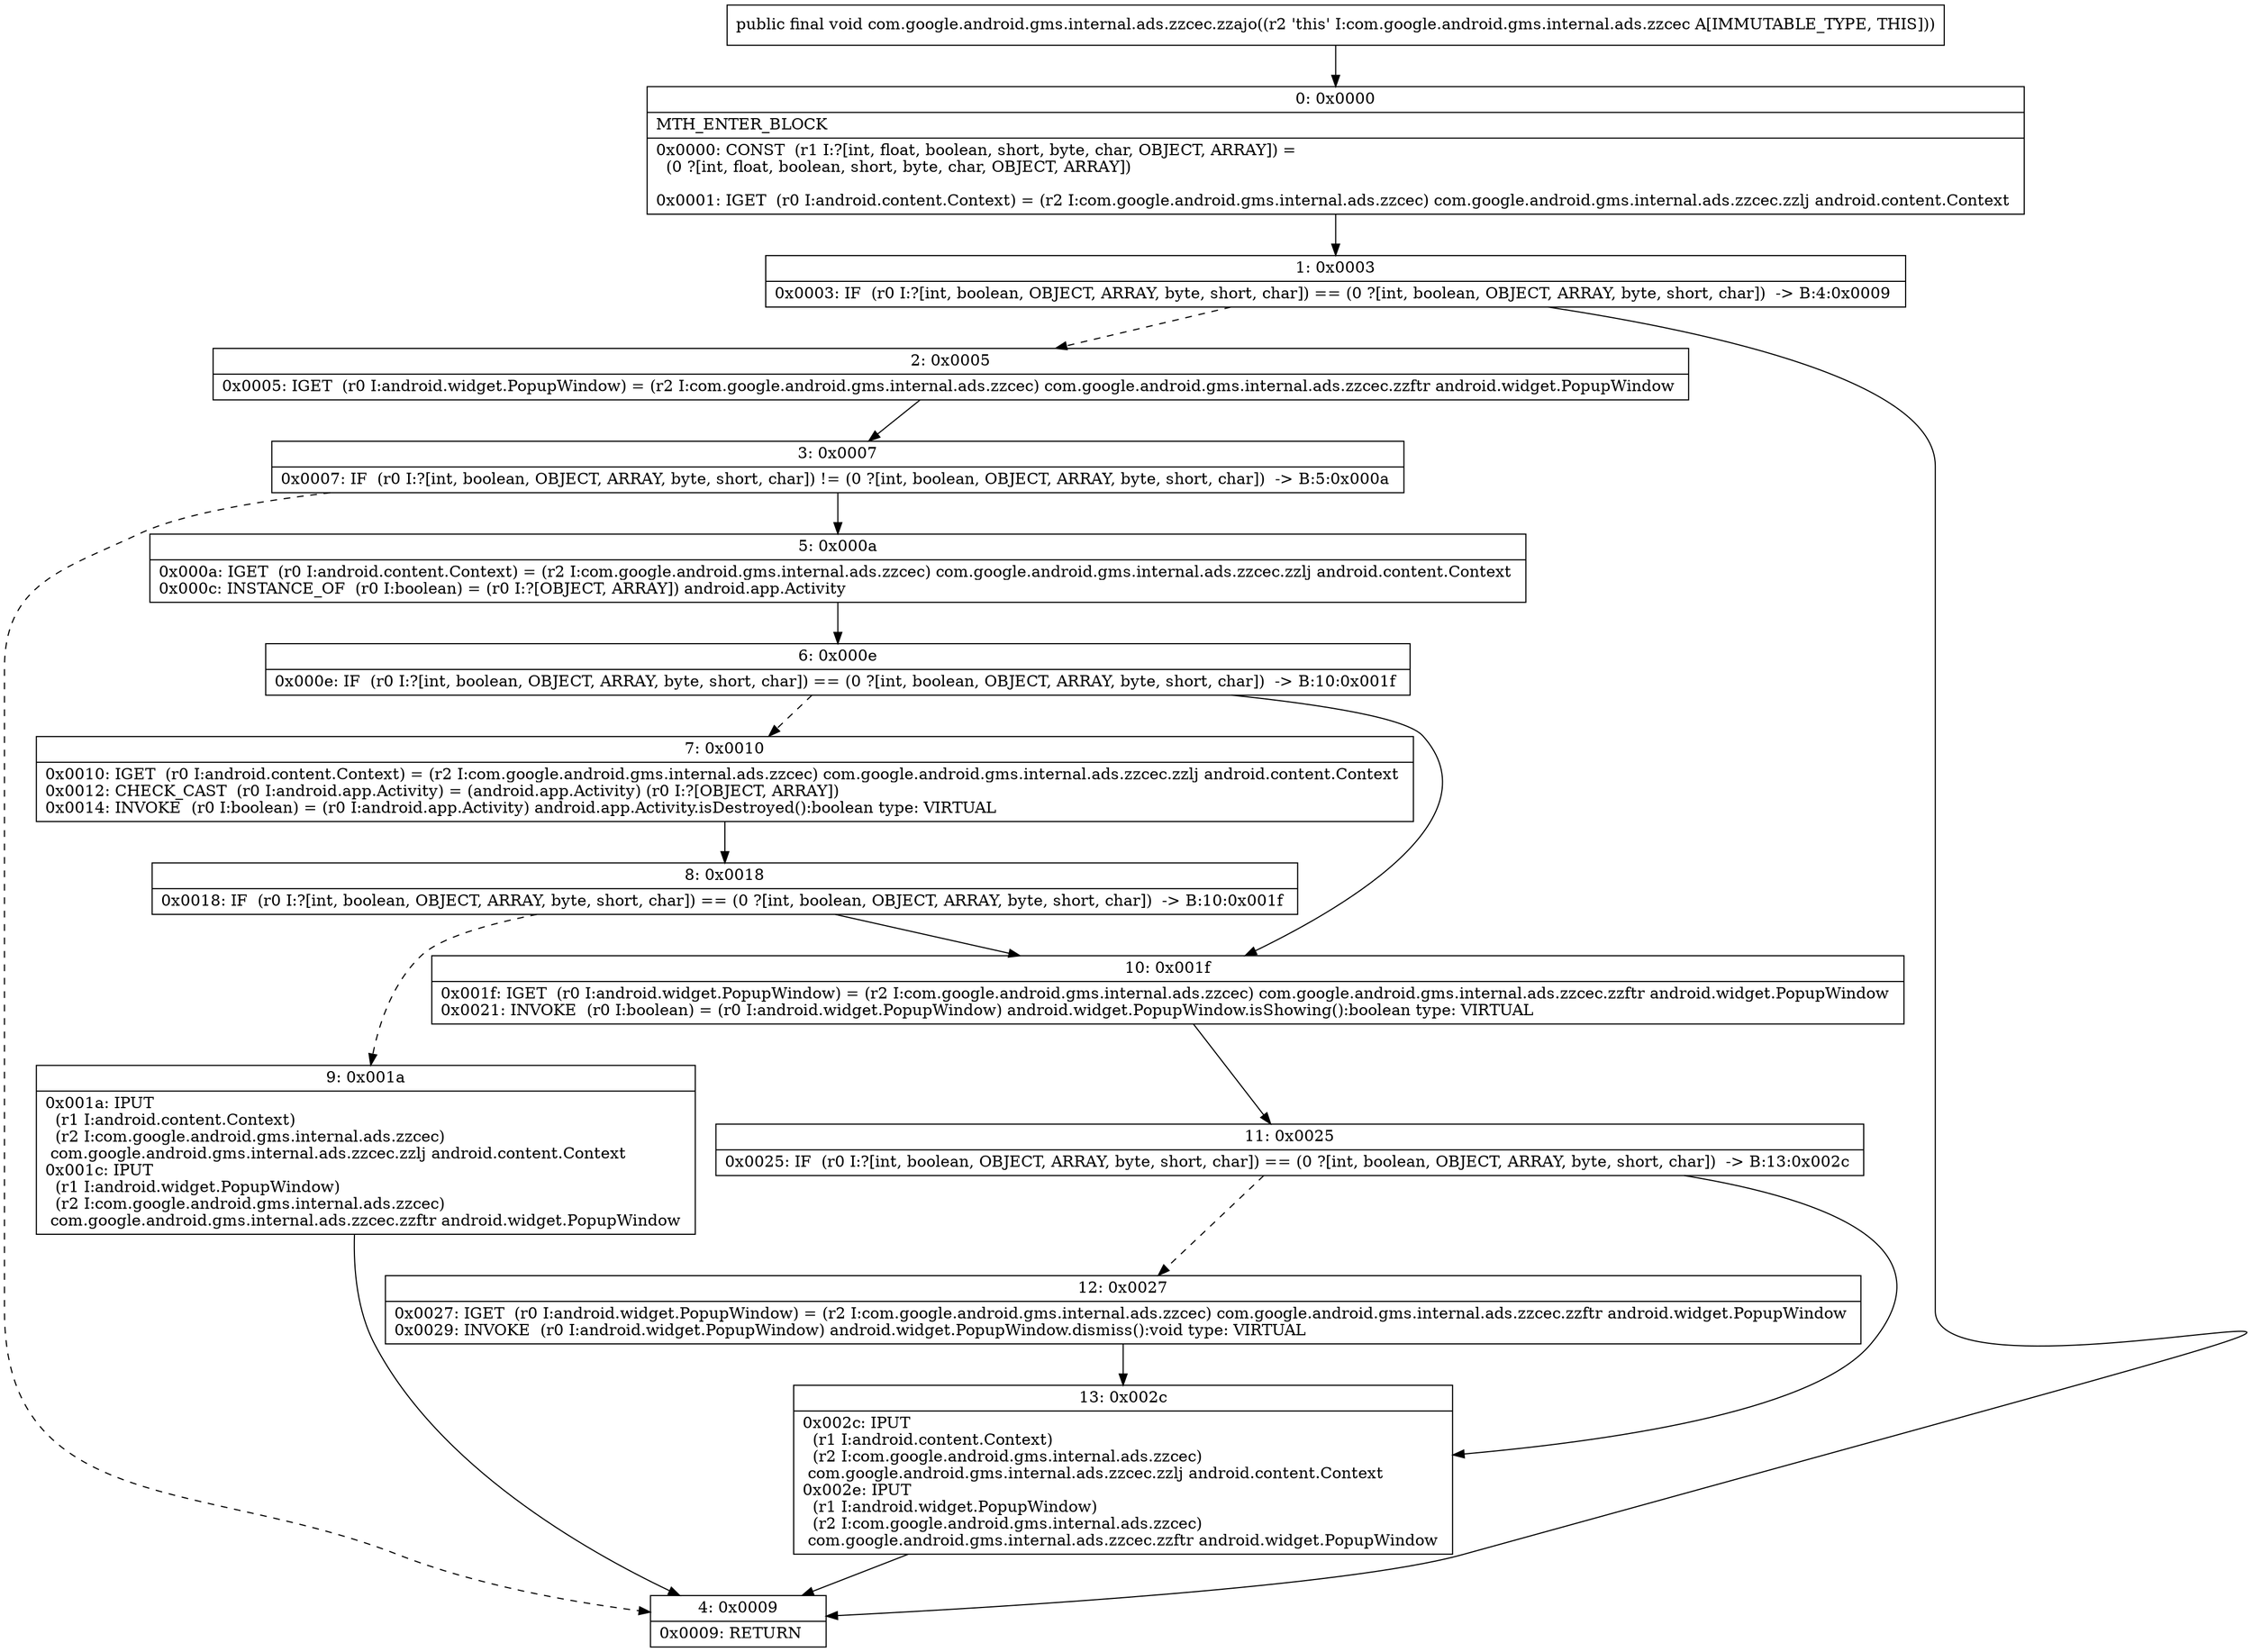 digraph "CFG forcom.google.android.gms.internal.ads.zzcec.zzajo()V" {
Node_0 [shape=record,label="{0\:\ 0x0000|MTH_ENTER_BLOCK\l|0x0000: CONST  (r1 I:?[int, float, boolean, short, byte, char, OBJECT, ARRAY]) = \l  (0 ?[int, float, boolean, short, byte, char, OBJECT, ARRAY])\l \l0x0001: IGET  (r0 I:android.content.Context) = (r2 I:com.google.android.gms.internal.ads.zzcec) com.google.android.gms.internal.ads.zzcec.zzlj android.content.Context \l}"];
Node_1 [shape=record,label="{1\:\ 0x0003|0x0003: IF  (r0 I:?[int, boolean, OBJECT, ARRAY, byte, short, char]) == (0 ?[int, boolean, OBJECT, ARRAY, byte, short, char])  \-\> B:4:0x0009 \l}"];
Node_2 [shape=record,label="{2\:\ 0x0005|0x0005: IGET  (r0 I:android.widget.PopupWindow) = (r2 I:com.google.android.gms.internal.ads.zzcec) com.google.android.gms.internal.ads.zzcec.zzftr android.widget.PopupWindow \l}"];
Node_3 [shape=record,label="{3\:\ 0x0007|0x0007: IF  (r0 I:?[int, boolean, OBJECT, ARRAY, byte, short, char]) != (0 ?[int, boolean, OBJECT, ARRAY, byte, short, char])  \-\> B:5:0x000a \l}"];
Node_4 [shape=record,label="{4\:\ 0x0009|0x0009: RETURN   \l}"];
Node_5 [shape=record,label="{5\:\ 0x000a|0x000a: IGET  (r0 I:android.content.Context) = (r2 I:com.google.android.gms.internal.ads.zzcec) com.google.android.gms.internal.ads.zzcec.zzlj android.content.Context \l0x000c: INSTANCE_OF  (r0 I:boolean) = (r0 I:?[OBJECT, ARRAY]) android.app.Activity \l}"];
Node_6 [shape=record,label="{6\:\ 0x000e|0x000e: IF  (r0 I:?[int, boolean, OBJECT, ARRAY, byte, short, char]) == (0 ?[int, boolean, OBJECT, ARRAY, byte, short, char])  \-\> B:10:0x001f \l}"];
Node_7 [shape=record,label="{7\:\ 0x0010|0x0010: IGET  (r0 I:android.content.Context) = (r2 I:com.google.android.gms.internal.ads.zzcec) com.google.android.gms.internal.ads.zzcec.zzlj android.content.Context \l0x0012: CHECK_CAST  (r0 I:android.app.Activity) = (android.app.Activity) (r0 I:?[OBJECT, ARRAY]) \l0x0014: INVOKE  (r0 I:boolean) = (r0 I:android.app.Activity) android.app.Activity.isDestroyed():boolean type: VIRTUAL \l}"];
Node_8 [shape=record,label="{8\:\ 0x0018|0x0018: IF  (r0 I:?[int, boolean, OBJECT, ARRAY, byte, short, char]) == (0 ?[int, boolean, OBJECT, ARRAY, byte, short, char])  \-\> B:10:0x001f \l}"];
Node_9 [shape=record,label="{9\:\ 0x001a|0x001a: IPUT  \l  (r1 I:android.content.Context)\l  (r2 I:com.google.android.gms.internal.ads.zzcec)\l com.google.android.gms.internal.ads.zzcec.zzlj android.content.Context \l0x001c: IPUT  \l  (r1 I:android.widget.PopupWindow)\l  (r2 I:com.google.android.gms.internal.ads.zzcec)\l com.google.android.gms.internal.ads.zzcec.zzftr android.widget.PopupWindow \l}"];
Node_10 [shape=record,label="{10\:\ 0x001f|0x001f: IGET  (r0 I:android.widget.PopupWindow) = (r2 I:com.google.android.gms.internal.ads.zzcec) com.google.android.gms.internal.ads.zzcec.zzftr android.widget.PopupWindow \l0x0021: INVOKE  (r0 I:boolean) = (r0 I:android.widget.PopupWindow) android.widget.PopupWindow.isShowing():boolean type: VIRTUAL \l}"];
Node_11 [shape=record,label="{11\:\ 0x0025|0x0025: IF  (r0 I:?[int, boolean, OBJECT, ARRAY, byte, short, char]) == (0 ?[int, boolean, OBJECT, ARRAY, byte, short, char])  \-\> B:13:0x002c \l}"];
Node_12 [shape=record,label="{12\:\ 0x0027|0x0027: IGET  (r0 I:android.widget.PopupWindow) = (r2 I:com.google.android.gms.internal.ads.zzcec) com.google.android.gms.internal.ads.zzcec.zzftr android.widget.PopupWindow \l0x0029: INVOKE  (r0 I:android.widget.PopupWindow) android.widget.PopupWindow.dismiss():void type: VIRTUAL \l}"];
Node_13 [shape=record,label="{13\:\ 0x002c|0x002c: IPUT  \l  (r1 I:android.content.Context)\l  (r2 I:com.google.android.gms.internal.ads.zzcec)\l com.google.android.gms.internal.ads.zzcec.zzlj android.content.Context \l0x002e: IPUT  \l  (r1 I:android.widget.PopupWindow)\l  (r2 I:com.google.android.gms.internal.ads.zzcec)\l com.google.android.gms.internal.ads.zzcec.zzftr android.widget.PopupWindow \l}"];
MethodNode[shape=record,label="{public final void com.google.android.gms.internal.ads.zzcec.zzajo((r2 'this' I:com.google.android.gms.internal.ads.zzcec A[IMMUTABLE_TYPE, THIS])) }"];
MethodNode -> Node_0;
Node_0 -> Node_1;
Node_1 -> Node_2[style=dashed];
Node_1 -> Node_4;
Node_2 -> Node_3;
Node_3 -> Node_4[style=dashed];
Node_3 -> Node_5;
Node_5 -> Node_6;
Node_6 -> Node_7[style=dashed];
Node_6 -> Node_10;
Node_7 -> Node_8;
Node_8 -> Node_9[style=dashed];
Node_8 -> Node_10;
Node_9 -> Node_4;
Node_10 -> Node_11;
Node_11 -> Node_12[style=dashed];
Node_11 -> Node_13;
Node_12 -> Node_13;
Node_13 -> Node_4;
}

